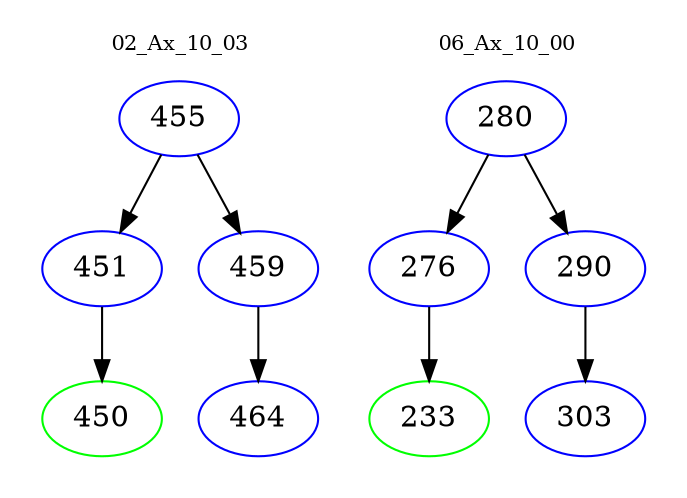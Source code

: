 digraph{
subgraph cluster_0 {
color = white
label = "02_Ax_10_03";
fontsize=10;
T0_455 [label="455", color="blue"]
T0_455 -> T0_451 [color="black"]
T0_451 [label="451", color="blue"]
T0_451 -> T0_450 [color="black"]
T0_450 [label="450", color="green"]
T0_455 -> T0_459 [color="black"]
T0_459 [label="459", color="blue"]
T0_459 -> T0_464 [color="black"]
T0_464 [label="464", color="blue"]
}
subgraph cluster_1 {
color = white
label = "06_Ax_10_00";
fontsize=10;
T1_280 [label="280", color="blue"]
T1_280 -> T1_276 [color="black"]
T1_276 [label="276", color="blue"]
T1_276 -> T1_233 [color="black"]
T1_233 [label="233", color="green"]
T1_280 -> T1_290 [color="black"]
T1_290 [label="290", color="blue"]
T1_290 -> T1_303 [color="black"]
T1_303 [label="303", color="blue"]
}
}
